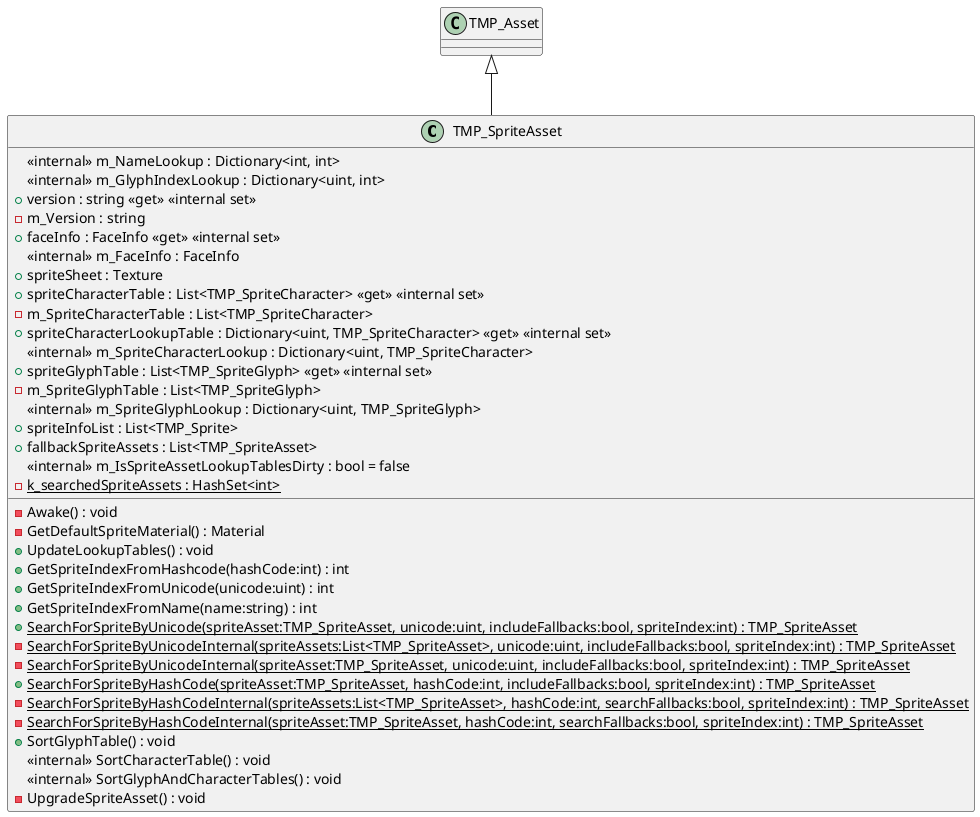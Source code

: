 @startuml
class TMP_SpriteAsset {
    <<internal>> m_NameLookup : Dictionary<int, int>
    <<internal>> m_GlyphIndexLookup : Dictionary<uint, int>
    + version : string <<get>> <<internal set>>
    - m_Version : string
    + faceInfo : FaceInfo <<get>> <<internal set>>
    <<internal>> m_FaceInfo : FaceInfo
    + spriteSheet : Texture
    + spriteCharacterTable : List<TMP_SpriteCharacter> <<get>> <<internal set>>
    - m_SpriteCharacterTable : List<TMP_SpriteCharacter>
    + spriteCharacterLookupTable : Dictionary<uint, TMP_SpriteCharacter> <<get>> <<internal set>>
    <<internal>> m_SpriteCharacterLookup : Dictionary<uint, TMP_SpriteCharacter>
    + spriteGlyphTable : List<TMP_SpriteGlyph> <<get>> <<internal set>>
    - m_SpriteGlyphTable : List<TMP_SpriteGlyph>
    <<internal>> m_SpriteGlyphLookup : Dictionary<uint, TMP_SpriteGlyph>
    + spriteInfoList : List<TMP_Sprite>
    + fallbackSpriteAssets : List<TMP_SpriteAsset>
    <<internal>> m_IsSpriteAssetLookupTablesDirty : bool = false
    - Awake() : void
    - GetDefaultSpriteMaterial() : Material
    + UpdateLookupTables() : void
    + GetSpriteIndexFromHashcode(hashCode:int) : int
    + GetSpriteIndexFromUnicode(unicode:uint) : int
    + GetSpriteIndexFromName(name:string) : int
    - {static} k_searchedSpriteAssets : HashSet<int>
    + {static} SearchForSpriteByUnicode(spriteAsset:TMP_SpriteAsset, unicode:uint, includeFallbacks:bool, spriteIndex:int) : TMP_SpriteAsset
    - {static} SearchForSpriteByUnicodeInternal(spriteAssets:List<TMP_SpriteAsset>, unicode:uint, includeFallbacks:bool, spriteIndex:int) : TMP_SpriteAsset
    - {static} SearchForSpriteByUnicodeInternal(spriteAsset:TMP_SpriteAsset, unicode:uint, includeFallbacks:bool, spriteIndex:int) : TMP_SpriteAsset
    + {static} SearchForSpriteByHashCode(spriteAsset:TMP_SpriteAsset, hashCode:int, includeFallbacks:bool, spriteIndex:int) : TMP_SpriteAsset
    - {static} SearchForSpriteByHashCodeInternal(spriteAssets:List<TMP_SpriteAsset>, hashCode:int, searchFallbacks:bool, spriteIndex:int) : TMP_SpriteAsset
    - {static} SearchForSpriteByHashCodeInternal(spriteAsset:TMP_SpriteAsset, hashCode:int, searchFallbacks:bool, spriteIndex:int) : TMP_SpriteAsset
    + SortGlyphTable() : void
    <<internal>> SortCharacterTable() : void
    <<internal>> SortGlyphAndCharacterTables() : void
    - UpgradeSpriteAsset() : void
}
TMP_Asset <|-- TMP_SpriteAsset
@enduml
